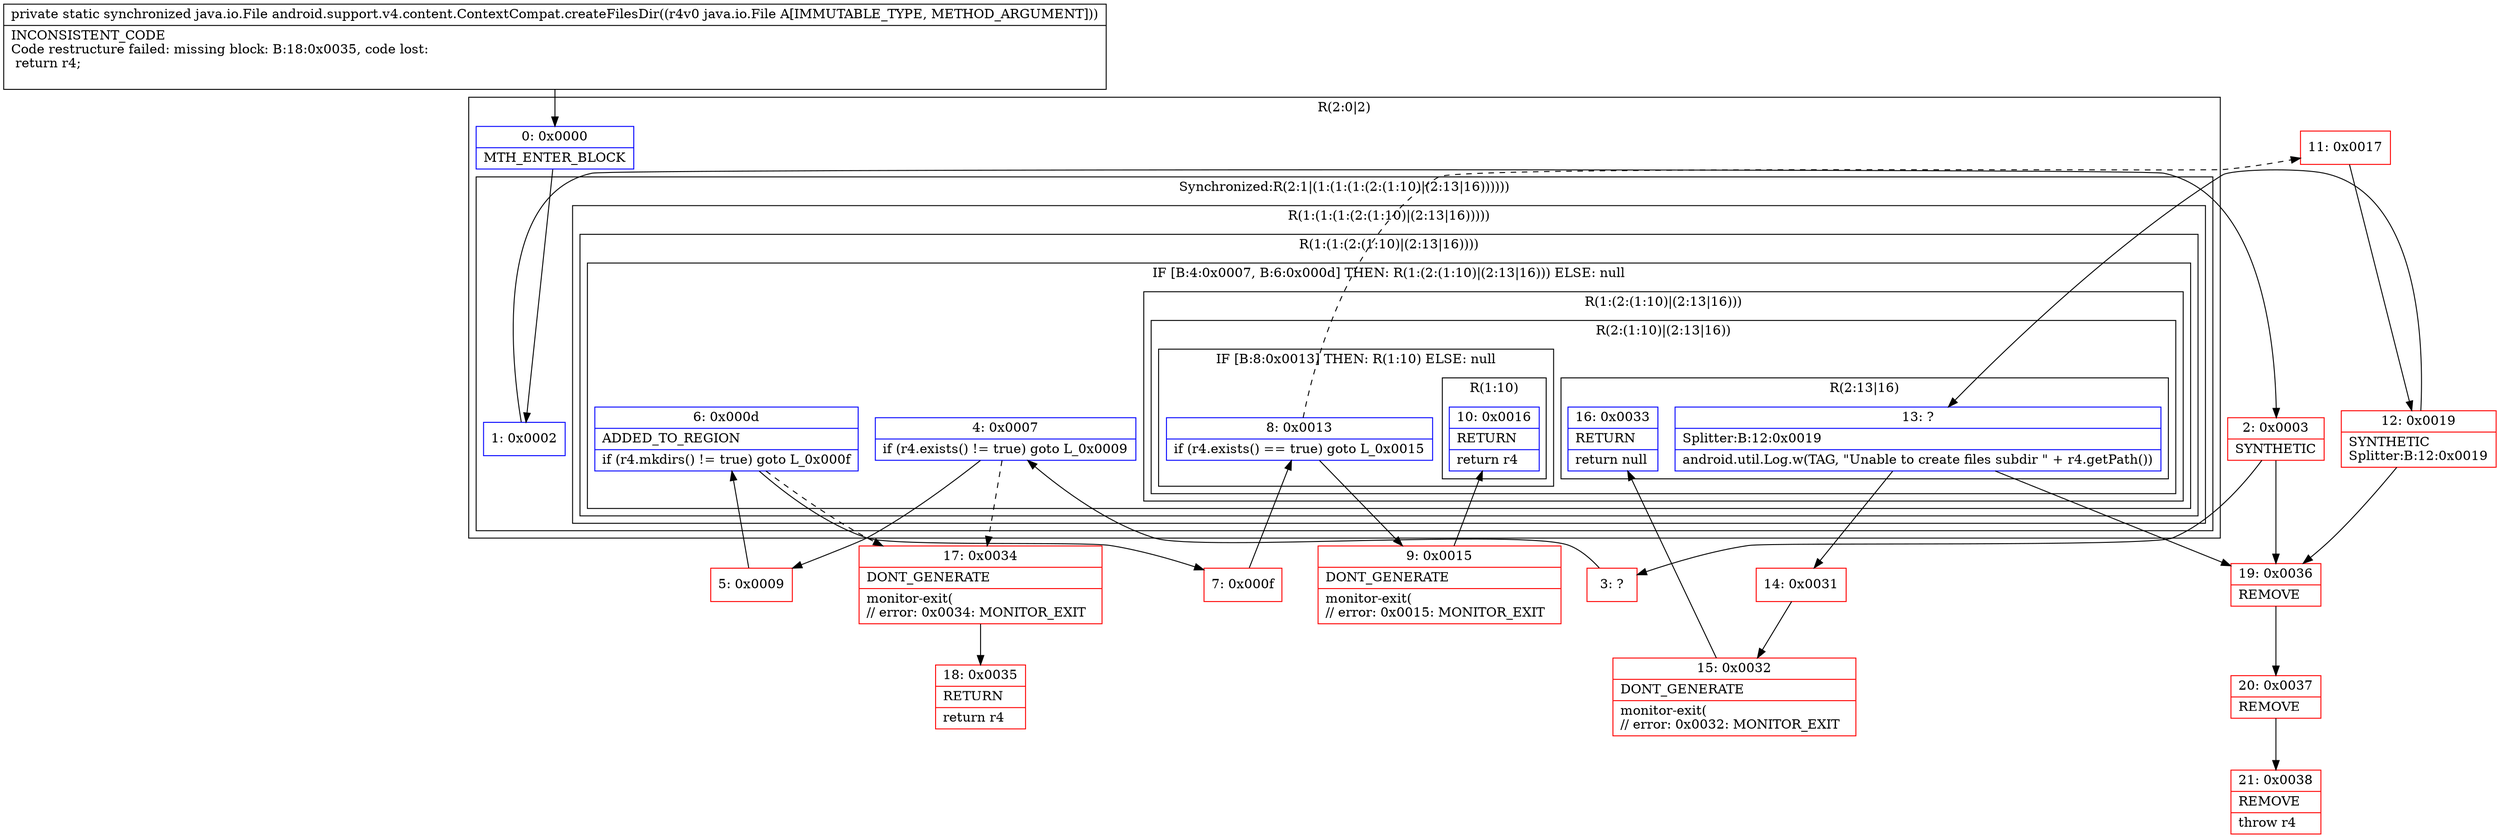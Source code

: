 digraph "CFG forandroid.support.v4.content.ContextCompat.createFilesDir(Ljava\/io\/File;)Ljava\/io\/File;" {
subgraph cluster_Region_1189343466 {
label = "R(2:0|2)";
node [shape=record,color=blue];
Node_0 [shape=record,label="{0\:\ 0x0000|MTH_ENTER_BLOCK\l}"];
subgraph cluster_SynchronizedRegion_1842989327 {
label = "Synchronized:R(2:1|(1:(1:(1:(2:(1:10)|(2:13|16))))))";
node [shape=record,color=blue];
Node_1 [shape=record,label="{1\:\ 0x0002}"];
subgraph cluster_Region_286337630 {
label = "R(1:(1:(1:(2:(1:10)|(2:13|16)))))";
node [shape=record,color=blue];
subgraph cluster_Region_643992067 {
label = "R(1:(1:(2:(1:10)|(2:13|16))))";
node [shape=record,color=blue];
subgraph cluster_IfRegion_2145344133 {
label = "IF [B:4:0x0007, B:6:0x000d] THEN: R(1:(2:(1:10)|(2:13|16))) ELSE: null";
node [shape=record,color=blue];
Node_4 [shape=record,label="{4\:\ 0x0007|if (r4.exists() != true) goto L_0x0009\l}"];
Node_6 [shape=record,label="{6\:\ 0x000d|ADDED_TO_REGION\l|if (r4.mkdirs() != true) goto L_0x000f\l}"];
subgraph cluster_Region_1559066048 {
label = "R(1:(2:(1:10)|(2:13|16)))";
node [shape=record,color=blue];
subgraph cluster_Region_1152841689 {
label = "R(2:(1:10)|(2:13|16))";
node [shape=record,color=blue];
subgraph cluster_IfRegion_1983270878 {
label = "IF [B:8:0x0013] THEN: R(1:10) ELSE: null";
node [shape=record,color=blue];
Node_8 [shape=record,label="{8\:\ 0x0013|if (r4.exists() == true) goto L_0x0015\l}"];
subgraph cluster_Region_1941453039 {
label = "R(1:10)";
node [shape=record,color=blue];
Node_10 [shape=record,label="{10\:\ 0x0016|RETURN\l|return r4\l}"];
}
}
subgraph cluster_Region_1145835565 {
label = "R(2:13|16)";
node [shape=record,color=blue];
Node_13 [shape=record,label="{13\:\ ?|Splitter:B:12:0x0019\l|android.util.Log.w(TAG, \"Unable to create files subdir \" + r4.getPath())\l}"];
Node_16 [shape=record,label="{16\:\ 0x0033|RETURN\l|return null\l}"];
}
}
}
}
}
}
}
}
Node_2 [shape=record,color=red,label="{2\:\ 0x0003|SYNTHETIC\l}"];
Node_3 [shape=record,color=red,label="{3\:\ ?}"];
Node_5 [shape=record,color=red,label="{5\:\ 0x0009}"];
Node_7 [shape=record,color=red,label="{7\:\ 0x000f}"];
Node_9 [shape=record,color=red,label="{9\:\ 0x0015|DONT_GENERATE\l|monitor\-exit(\l\/\/ error: 0x0015: MONITOR_EXIT  \l}"];
Node_11 [shape=record,color=red,label="{11\:\ 0x0017}"];
Node_12 [shape=record,color=red,label="{12\:\ 0x0019|SYNTHETIC\lSplitter:B:12:0x0019\l}"];
Node_14 [shape=record,color=red,label="{14\:\ 0x0031}"];
Node_15 [shape=record,color=red,label="{15\:\ 0x0032|DONT_GENERATE\l|monitor\-exit(\l\/\/ error: 0x0032: MONITOR_EXIT  \l}"];
Node_17 [shape=record,color=red,label="{17\:\ 0x0034|DONT_GENERATE\l|monitor\-exit(\l\/\/ error: 0x0034: MONITOR_EXIT  \l}"];
Node_18 [shape=record,color=red,label="{18\:\ 0x0035|RETURN\l|return r4\l}"];
Node_19 [shape=record,color=red,label="{19\:\ 0x0036|REMOVE\l}"];
Node_20 [shape=record,color=red,label="{20\:\ 0x0037|REMOVE\l}"];
Node_21 [shape=record,color=red,label="{21\:\ 0x0038|REMOVE\l|throw r4\l}"];
MethodNode[shape=record,label="{private static synchronized java.io.File android.support.v4.content.ContextCompat.createFilesDir((r4v0 java.io.File A[IMMUTABLE_TYPE, METHOD_ARGUMENT]))  | INCONSISTENT_CODE\lCode restructure failed: missing block: B:18:0x0035, code lost:\l    return r4;\l\l}"];
MethodNode -> Node_0;
Node_0 -> Node_1;
Node_1 -> Node_2;
Node_4 -> Node_5;
Node_4 -> Node_17[style=dashed];
Node_6 -> Node_7;
Node_6 -> Node_17[style=dashed];
Node_8 -> Node_9;
Node_8 -> Node_11[style=dashed];
Node_13 -> Node_14;
Node_13 -> Node_19;
Node_2 -> Node_3;
Node_2 -> Node_19;
Node_3 -> Node_4;
Node_5 -> Node_6;
Node_7 -> Node_8;
Node_9 -> Node_10;
Node_11 -> Node_12;
Node_12 -> Node_13;
Node_12 -> Node_19;
Node_14 -> Node_15;
Node_15 -> Node_16;
Node_17 -> Node_18;
Node_19 -> Node_20;
Node_20 -> Node_21;
}

